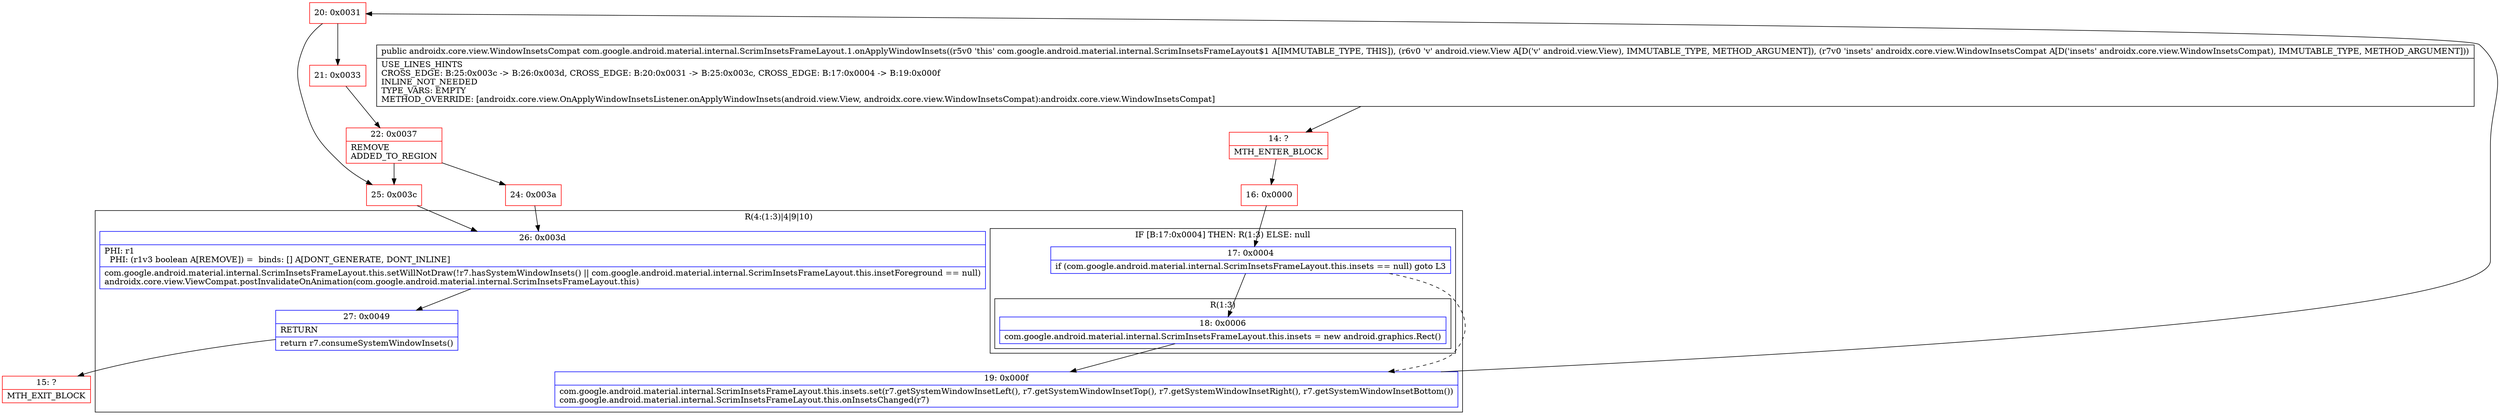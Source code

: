 digraph "CFG forcom.google.android.material.internal.ScrimInsetsFrameLayout.1.onApplyWindowInsets(Landroid\/view\/View;Landroidx\/core\/view\/WindowInsetsCompat;)Landroidx\/core\/view\/WindowInsetsCompat;" {
subgraph cluster_Region_769646249 {
label = "R(4:(1:3)|4|9|10)";
node [shape=record,color=blue];
subgraph cluster_IfRegion_1893936075 {
label = "IF [B:17:0x0004] THEN: R(1:3) ELSE: null";
node [shape=record,color=blue];
Node_17 [shape=record,label="{17\:\ 0x0004|if (com.google.android.material.internal.ScrimInsetsFrameLayout.this.insets == null) goto L3\l}"];
subgraph cluster_Region_291931048 {
label = "R(1:3)";
node [shape=record,color=blue];
Node_18 [shape=record,label="{18\:\ 0x0006|com.google.android.material.internal.ScrimInsetsFrameLayout.this.insets = new android.graphics.Rect()\l}"];
}
}
Node_19 [shape=record,label="{19\:\ 0x000f|com.google.android.material.internal.ScrimInsetsFrameLayout.this.insets.set(r7.getSystemWindowInsetLeft(), r7.getSystemWindowInsetTop(), r7.getSystemWindowInsetRight(), r7.getSystemWindowInsetBottom())\lcom.google.android.material.internal.ScrimInsetsFrameLayout.this.onInsetsChanged(r7)\l}"];
Node_26 [shape=record,label="{26\:\ 0x003d|PHI: r1 \l  PHI: (r1v3 boolean A[REMOVE]) =  binds: [] A[DONT_GENERATE, DONT_INLINE]\l|com.google.android.material.internal.ScrimInsetsFrameLayout.this.setWillNotDraw(!r7.hasSystemWindowInsets() \|\| com.google.android.material.internal.ScrimInsetsFrameLayout.this.insetForeground == null)\landroidx.core.view.ViewCompat.postInvalidateOnAnimation(com.google.android.material.internal.ScrimInsetsFrameLayout.this)\l}"];
Node_27 [shape=record,label="{27\:\ 0x0049|RETURN\l|return r7.consumeSystemWindowInsets()\l}"];
}
Node_14 [shape=record,color=red,label="{14\:\ ?|MTH_ENTER_BLOCK\l}"];
Node_16 [shape=record,color=red,label="{16\:\ 0x0000}"];
Node_20 [shape=record,color=red,label="{20\:\ 0x0031}"];
Node_21 [shape=record,color=red,label="{21\:\ 0x0033}"];
Node_22 [shape=record,color=red,label="{22\:\ 0x0037|REMOVE\lADDED_TO_REGION\l}"];
Node_24 [shape=record,color=red,label="{24\:\ 0x003a}"];
Node_15 [shape=record,color=red,label="{15\:\ ?|MTH_EXIT_BLOCK\l}"];
Node_25 [shape=record,color=red,label="{25\:\ 0x003c}"];
MethodNode[shape=record,label="{public androidx.core.view.WindowInsetsCompat com.google.android.material.internal.ScrimInsetsFrameLayout.1.onApplyWindowInsets((r5v0 'this' com.google.android.material.internal.ScrimInsetsFrameLayout$1 A[IMMUTABLE_TYPE, THIS]), (r6v0 'v' android.view.View A[D('v' android.view.View), IMMUTABLE_TYPE, METHOD_ARGUMENT]), (r7v0 'insets' androidx.core.view.WindowInsetsCompat A[D('insets' androidx.core.view.WindowInsetsCompat), IMMUTABLE_TYPE, METHOD_ARGUMENT]))  | USE_LINES_HINTS\lCROSS_EDGE: B:25:0x003c \-\> B:26:0x003d, CROSS_EDGE: B:20:0x0031 \-\> B:25:0x003c, CROSS_EDGE: B:17:0x0004 \-\> B:19:0x000f\lINLINE_NOT_NEEDED\lTYPE_VARS: EMPTY\lMETHOD_OVERRIDE: [androidx.core.view.OnApplyWindowInsetsListener.onApplyWindowInsets(android.view.View, androidx.core.view.WindowInsetsCompat):androidx.core.view.WindowInsetsCompat]\l}"];
MethodNode -> Node_14;Node_17 -> Node_18;
Node_17 -> Node_19[style=dashed];
Node_18 -> Node_19;
Node_19 -> Node_20;
Node_26 -> Node_27;
Node_27 -> Node_15;
Node_14 -> Node_16;
Node_16 -> Node_17;
Node_20 -> Node_21;
Node_20 -> Node_25;
Node_21 -> Node_22;
Node_22 -> Node_24;
Node_22 -> Node_25;
Node_24 -> Node_26;
Node_25 -> Node_26;
}

